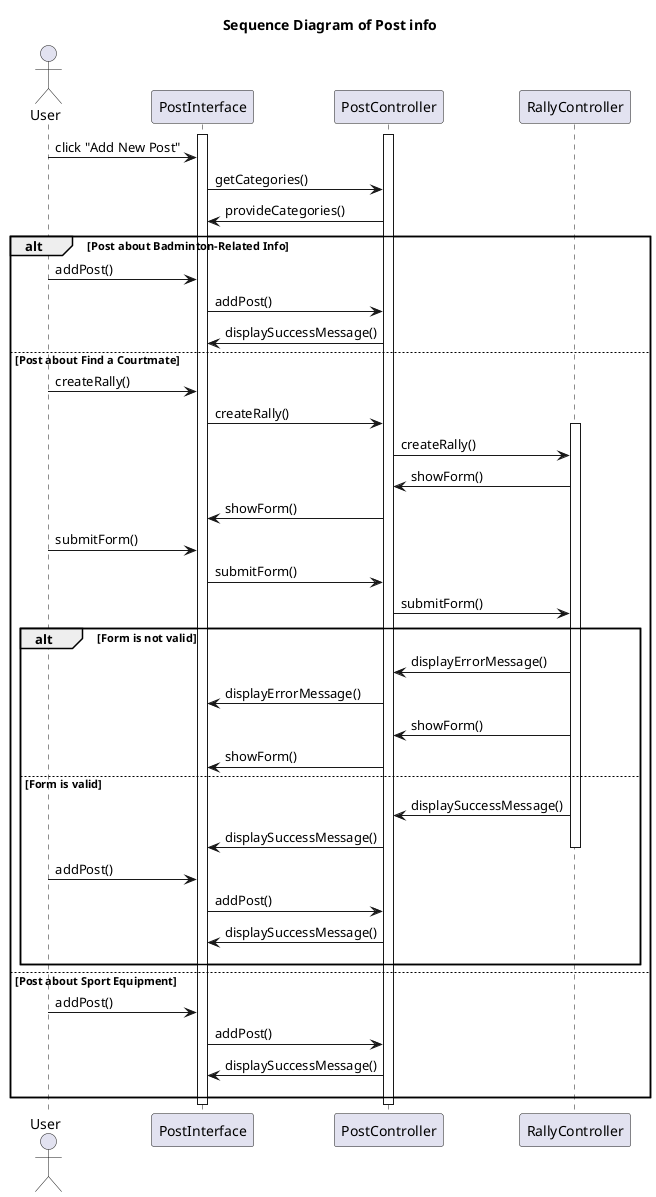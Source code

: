@startuml
title Sequence Diagram of Post info

actor User
activate PostInterface
activate PostController

User -> PostInterface: click "Add New Post"
PostInterface -> PostController : getCategories()
PostController -> PostInterface : provideCategories()

alt Post about Badminton-Related Info

    User -> PostInterface : addPost()
    PostInterface -> PostController : addPost()
    PostController -> PostInterface : displaySuccessMessage()

else Post about Find a Courtmate

    User -> PostInterface : createRally()
    PostInterface -> PostController : createRally()

    activate RallyController
    PostController -> RallyController : createRally()
    RallyController -> PostController : showForm()
    PostController -> PostInterface : showForm()
    User -> PostInterface : submitForm()
    PostInterface -> PostController : submitForm()
    PostController -> RallyController : submitForm()

    alt Form is not valid

        RallyController -> PostController : displayErrorMessage()
        PostController -> PostInterface : displayErrorMessage()
        RallyController -> PostController : showForm()
        PostController -> PostInterface : showForm()

    else Form is valid

        RallyController -> PostController : displaySuccessMessage()
        PostController -> PostInterface : displaySuccessMessage()
        deactivate RallyController

        User -> PostInterface : addPost()
        PostInterface -> PostController : addPost()
        PostController -> PostInterface : displaySuccessMessage()
        User -[hidden]> PostController

    end

else Post about Sport Equipment

    User -> PostInterface : addPost()
    PostInterface -> PostController : addPost()
    PostController -> PostInterface : displaySuccessMessage()
        User -[hidden]> PostController

end

deactivate PostInterface
deactivate PostController

@enduml
